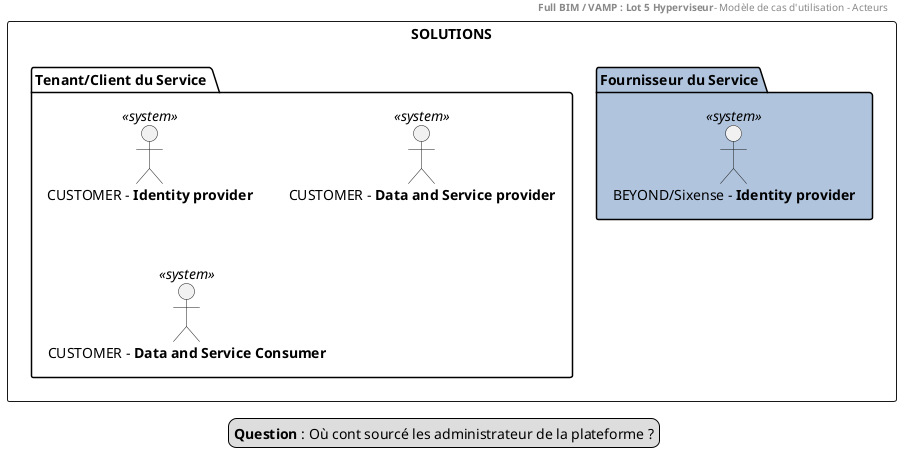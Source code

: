 @startuml
header
<b>Full BIM / VAMP : Lot 5 Hyperviseur</b>- Modèle de cas d'utilisation - Acteurs
end header




Rectangle "SOLUTIONS" as SYSTEMES  {
    Package "Fournisseur du Service"  as SRVPROVUSR #LightSteelBlue{
 :BEYOND/Sixense - **Identity provider**: as SYSTEM5 <<system>>
}

Package "Tenant/Client du Service "  as CLIENTSYS{
 :CUSTOMER - **Identity provider**: as SYSTEM2<<system>>

:CUSTOMER - **Data and Service provider**: as SYSTEM3<<system>>

:CUSTOMER - **Data and Service Consumer**: as SYSTEM4<<system>>

}


}
legend
**Question** : Où cont sourcé les administrateur de la plateforme ?
end legend
@enduml
